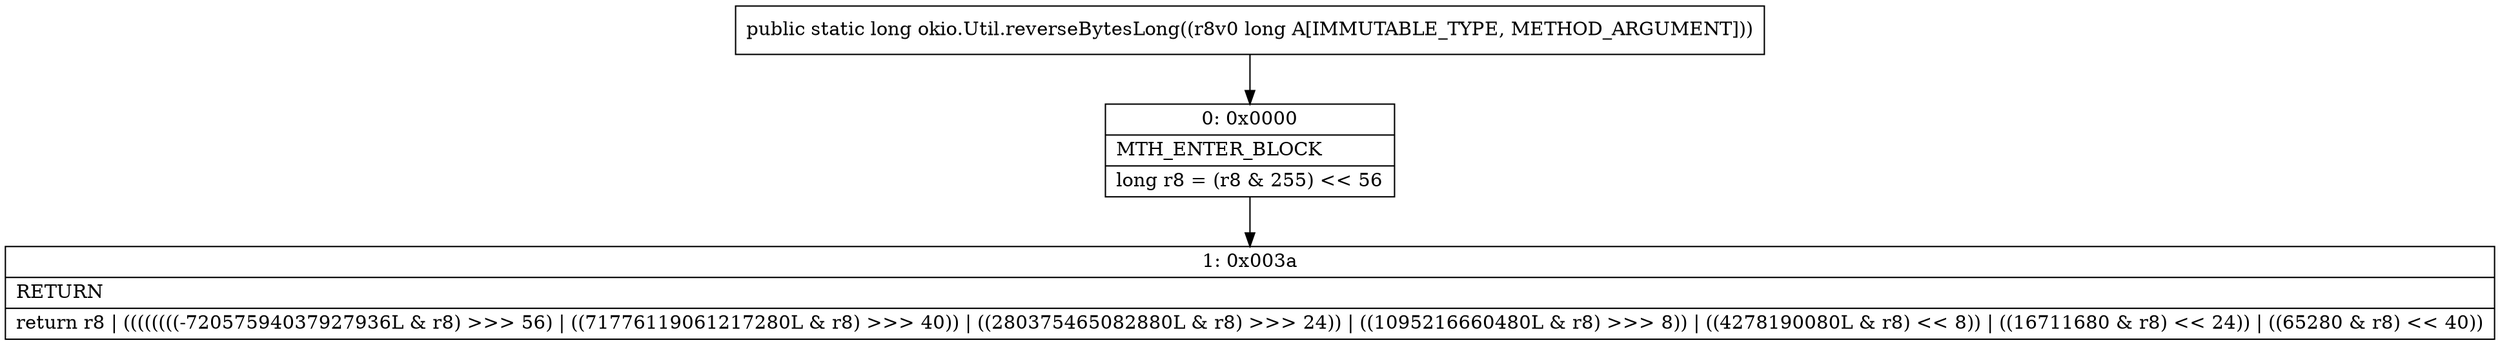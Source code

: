 digraph "CFG forokio.Util.reverseBytesLong(J)J" {
Node_0 [shape=record,label="{0\:\ 0x0000|MTH_ENTER_BLOCK\l|long r8 = (r8 & 255) \<\< 56\l}"];
Node_1 [shape=record,label="{1\:\ 0x003a|RETURN\l|return r8 \| ((((((((\-72057594037927936L & r8) \>\>\> 56) \| ((71776119061217280L & r8) \>\>\> 40)) \| ((280375465082880L & r8) \>\>\> 24)) \| ((1095216660480L & r8) \>\>\> 8)) \| ((4278190080L & r8) \<\< 8)) \| ((16711680 & r8) \<\< 24)) \| ((65280 & r8) \<\< 40))\l}"];
MethodNode[shape=record,label="{public static long okio.Util.reverseBytesLong((r8v0 long A[IMMUTABLE_TYPE, METHOD_ARGUMENT])) }"];
MethodNode -> Node_0;
Node_0 -> Node_1;
}

